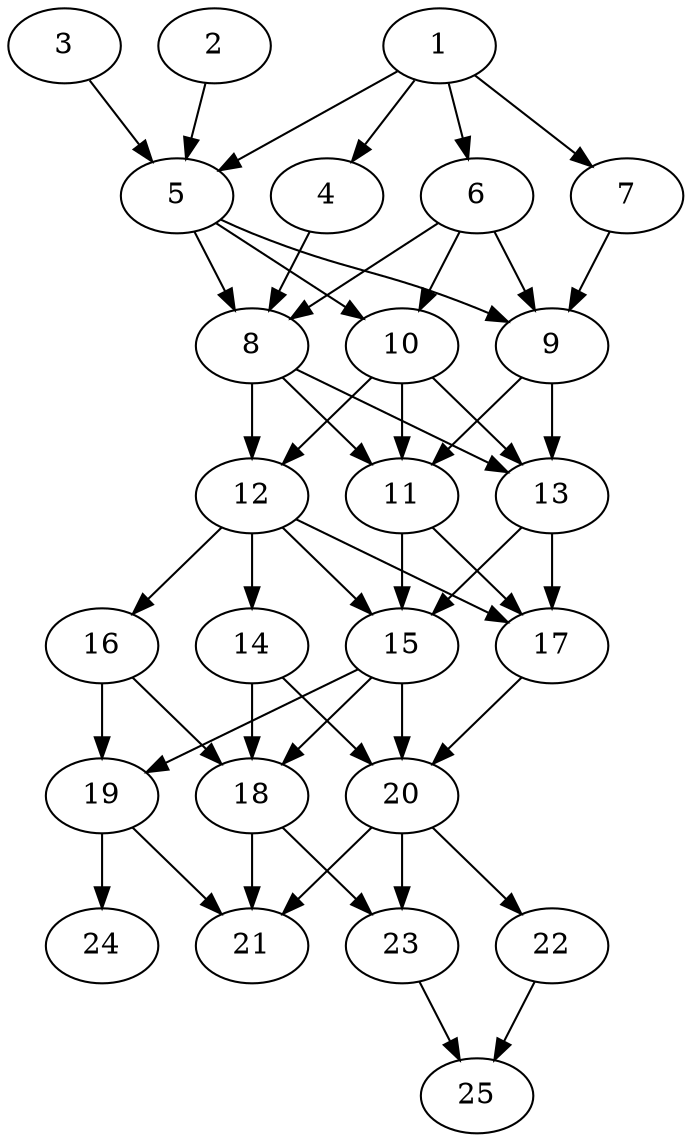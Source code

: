 // DAG automatically generated by daggen at Thu Oct  3 14:00:39 2019
// ./daggen --dot -n 25 --ccr 0.3 --fat 0.5 --regular 0.9 --density 0.9 --mindata 5242880 --maxdata 52428800 
digraph G {
  1 [size="134628693", alpha="0.19", expect_size="40388608"] 
  1 -> 4 [size ="40388608"]
  1 -> 5 [size ="40388608"]
  1 -> 6 [size ="40388608"]
  1 -> 7 [size ="40388608"]
  2 [size="68427093", alpha="0.17", expect_size="20528128"] 
  2 -> 5 [size ="20528128"]
  3 [size="35587413", alpha="0.15", expect_size="10676224"] 
  3 -> 5 [size ="10676224"]
  4 [size="83964587", alpha="0.12", expect_size="25189376"] 
  4 -> 8 [size ="25189376"]
  5 [size="77165227", alpha="0.15", expect_size="23149568"] 
  5 -> 8 [size ="23149568"]
  5 -> 9 [size ="23149568"]
  5 -> 10 [size ="23149568"]
  6 [size="93194240", alpha="0.17", expect_size="27958272"] 
  6 -> 8 [size ="27958272"]
  6 -> 9 [size ="27958272"]
  6 -> 10 [size ="27958272"]
  7 [size="144128000", alpha="0.04", expect_size="43238400"] 
  7 -> 9 [size ="43238400"]
  8 [size="20589227", alpha="0.04", expect_size="6176768"] 
  8 -> 11 [size ="6176768"]
  8 -> 12 [size ="6176768"]
  8 -> 13 [size ="6176768"]
  9 [size="169062400", alpha="0.06", expect_size="50718720"] 
  9 -> 11 [size ="50718720"]
  9 -> 13 [size ="50718720"]
  10 [size="120302933", alpha="0.16", expect_size="36090880"] 
  10 -> 11 [size ="36090880"]
  10 -> 12 [size ="36090880"]
  10 -> 13 [size ="36090880"]
  11 [size="32010240", alpha="0.04", expect_size="9603072"] 
  11 -> 15 [size ="9603072"]
  11 -> 17 [size ="9603072"]
  12 [size="23364267", alpha="0.19", expect_size="7009280"] 
  12 -> 14 [size ="7009280"]
  12 -> 15 [size ="7009280"]
  12 -> 16 [size ="7009280"]
  12 -> 17 [size ="7009280"]
  13 [size="159918080", alpha="0.01", expect_size="47975424"] 
  13 -> 15 [size ="47975424"]
  13 -> 17 [size ="47975424"]
  14 [size="122757120", alpha="0.07", expect_size="36827136"] 
  14 -> 18 [size ="36827136"]
  14 -> 20 [size ="36827136"]
  15 [size="57606827", alpha="0.03", expect_size="17282048"] 
  15 -> 18 [size ="17282048"]
  15 -> 19 [size ="17282048"]
  15 -> 20 [size ="17282048"]
  16 [size="172858027", alpha="0.19", expect_size="51857408"] 
  16 -> 18 [size ="51857408"]
  16 -> 19 [size ="51857408"]
  17 [size="147828053", alpha="0.02", expect_size="44348416"] 
  17 -> 20 [size ="44348416"]
  18 [size="24333653", alpha="0.12", expect_size="7300096"] 
  18 -> 21 [size ="7300096"]
  18 -> 23 [size ="7300096"]
  19 [size="58531840", alpha="0.08", expect_size="17559552"] 
  19 -> 21 [size ="17559552"]
  19 -> 24 [size ="17559552"]
  20 [size="102400000", alpha="0.12", expect_size="30720000"] 
  20 -> 21 [size ="30720000"]
  20 -> 22 [size ="30720000"]
  20 -> 23 [size ="30720000"]
  21 [size="72785920", alpha="0.11", expect_size="21835776"] 
  22 [size="103738027", alpha="0.16", expect_size="31121408"] 
  22 -> 25 [size ="31121408"]
  23 [size="97737387", alpha="0.03", expect_size="29321216"] 
  23 -> 25 [size ="29321216"]
  24 [size="103471787", alpha="0.19", expect_size="31041536"] 
  25 [size="158539093", alpha="0.03", expect_size="47561728"] 
}
